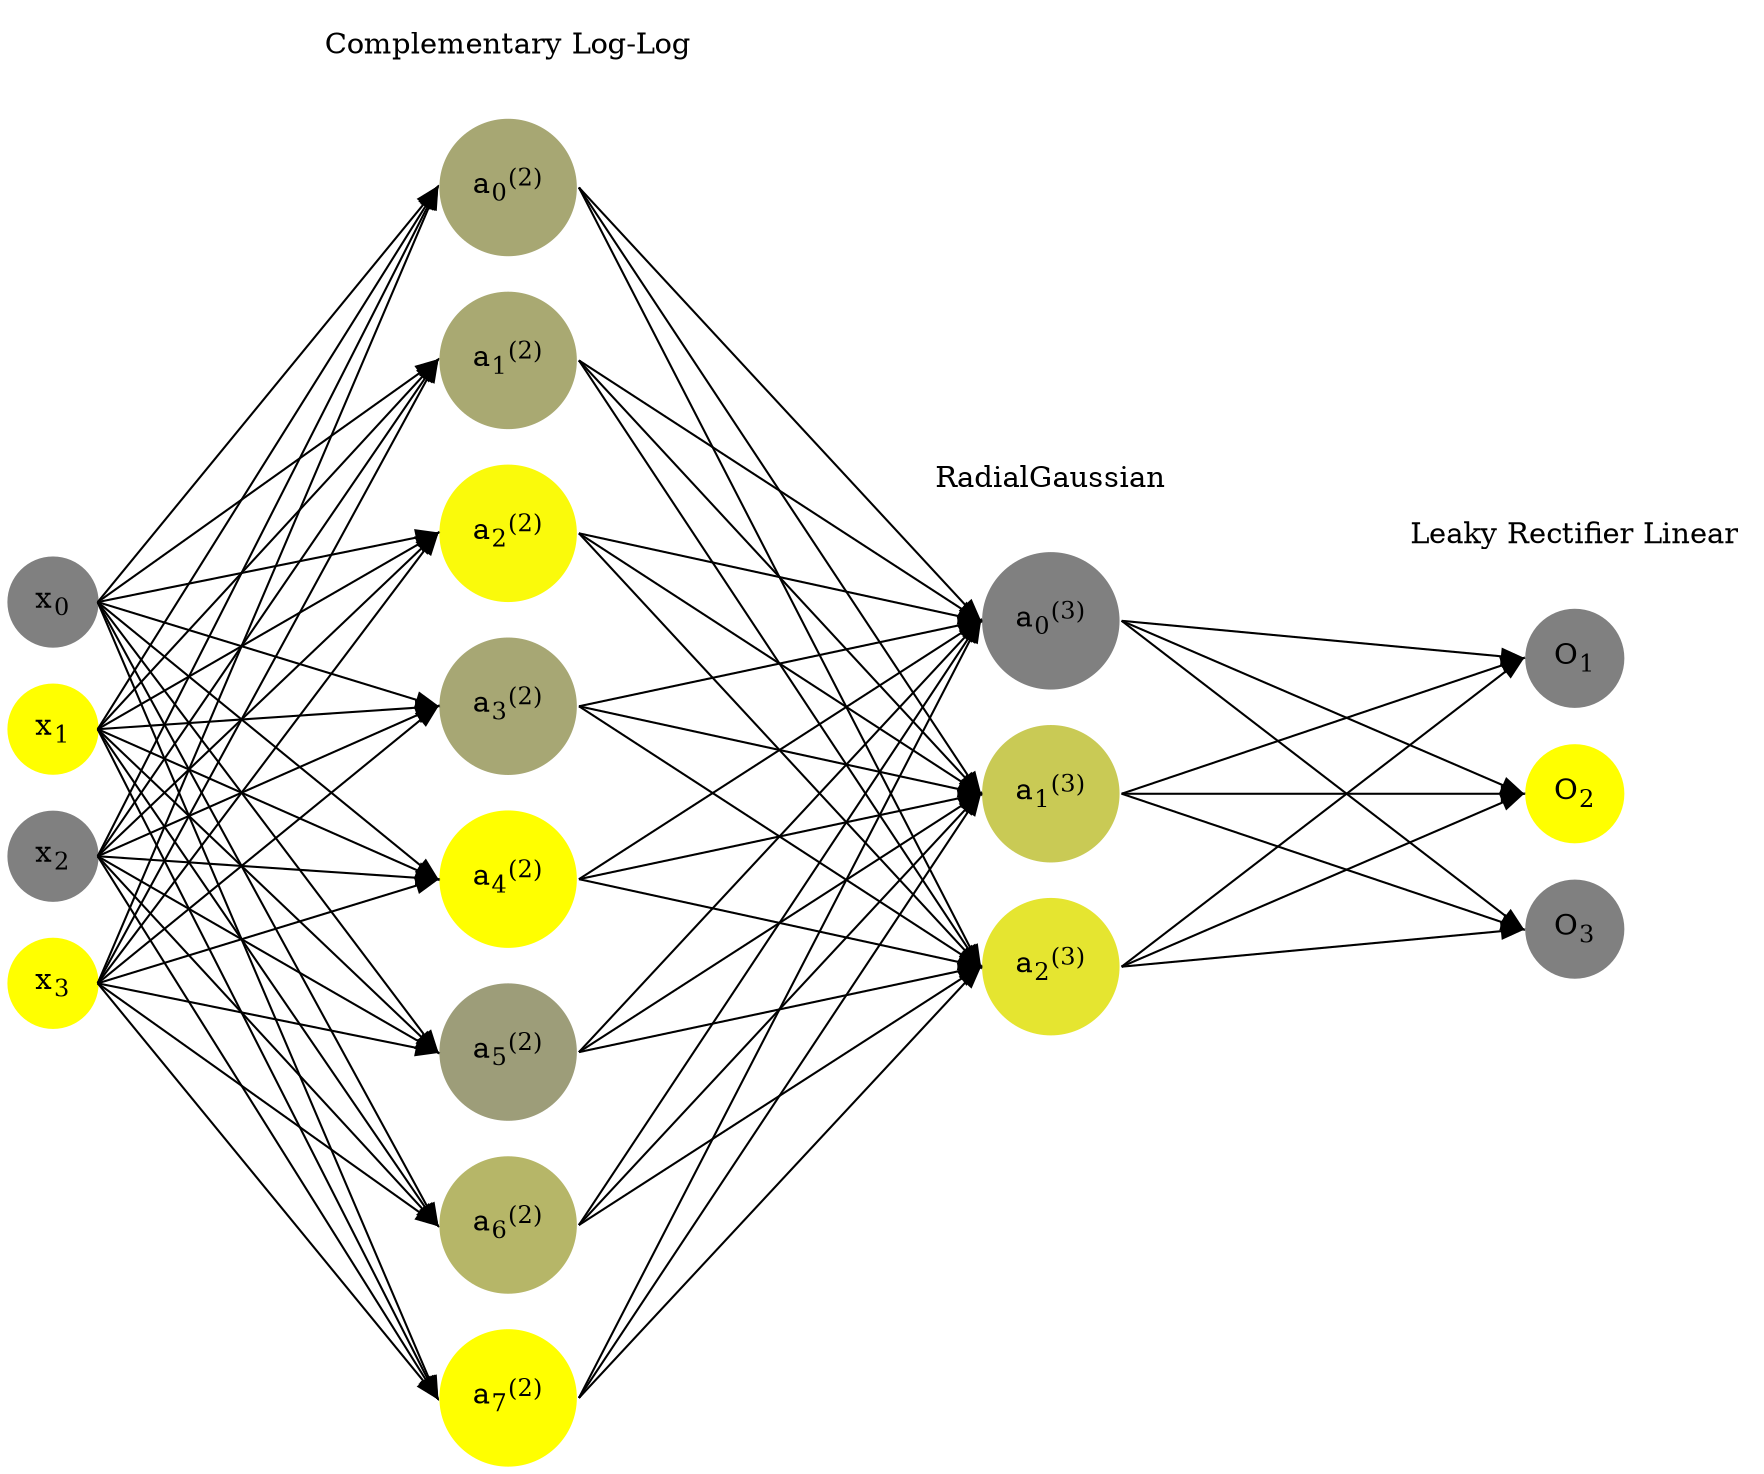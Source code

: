 digraph G {
	rankdir = LR;
	splines=false;
	edge[style=invis];
	ranksep= 1.4;
	{
	node [shape=circle, color="0.1667, 0.0, 0.5", style=filled, fillcolor="0.1667, 0.0, 0.5"];
	x0 [label=<x<sub>0</sub>>];
	}
	{
	node [shape=circle, color="0.1667, 1.0, 1.0", style=filled, fillcolor="0.1667, 1.0, 1.0"];
	x1 [label=<x<sub>1</sub>>];
	}
	{
	node [shape=circle, color="0.1667, 0.0, 0.5", style=filled, fillcolor="0.1667, 0.0, 0.5"];
	x2 [label=<x<sub>2</sub>>];
	}
	{
	node [shape=circle, color="0.1667, 1.0, 1.0", style=filled, fillcolor="0.1667, 1.0, 1.0"];
	x3 [label=<x<sub>3</sub>>];
	}
	{
	node [shape=circle, color="0.1667, 0.309159, 0.654579", style=filled, fillcolor="0.1667, 0.309159, 0.654579"];
	a02 [label=<a<sub>0</sub><sup>(2)</sup>>];
	}
	{
	node [shape=circle, color="0.1667, 0.322184, 0.661092", style=filled, fillcolor="0.1667, 0.322184, 0.661092"];
	a12 [label=<a<sub>1</sub><sup>(2)</sup>>];
	}
	{
	node [shape=circle, color="0.1667, 0.954837, 0.977418", style=filled, fillcolor="0.1667, 0.954837, 0.977418"];
	a22 [label=<a<sub>2</sub><sup>(2)</sup>>];
	}
	{
	node [shape=circle, color="0.1667, 0.305429, 0.652714", style=filled, fillcolor="0.1667, 0.305429, 0.652714"];
	a32 [label=<a<sub>3</sub><sup>(2)</sup>>];
	}
	{
	node [shape=circle, color="0.1667, 0.999497, 0.999748", style=filled, fillcolor="0.1667, 0.999497, 0.999748"];
	a42 [label=<a<sub>4</sub><sup>(2)</sup>>];
	}
	{
	node [shape=circle, color="0.1667, 0.228118, 0.614059", style=filled, fillcolor="0.1667, 0.228118, 0.614059"];
	a52 [label=<a<sub>5</sub><sup>(2)</sup>>];
	}
	{
	node [shape=circle, color="0.1667, 0.424361, 0.712181", style=filled, fillcolor="0.1667, 0.424361, 0.712181"];
	a62 [label=<a<sub>6</sub><sup>(2)</sup>>];
	}
	{
	node [shape=circle, color="0.1667, 1.000000, 1.000000", style=filled, fillcolor="0.1667, 1.000000, 1.000000"];
	a72 [label=<a<sub>7</sub><sup>(2)</sup>>];
	}
	{
	node [shape=circle, color="0.1667, 0.000105, 0.500053", style=filled, fillcolor="0.1667, 0.000105, 0.500053"];
	a03 [label=<a<sub>0</sub><sup>(3)</sup>>];
	}
	{
	node [shape=circle, color="0.1667, 0.578172, 0.789086", style=filled, fillcolor="0.1667, 0.578172, 0.789086"];
	a13 [label=<a<sub>1</sub><sup>(3)</sup>>];
	}
	{
	node [shape=circle, color="0.1667, 0.789923, 0.894962", style=filled, fillcolor="0.1667, 0.789923, 0.894962"];
	a23 [label=<a<sub>2</sub><sup>(3)</sup>>];
	}
	{
	node [shape=circle, color="0.1667, 0.0, 0.5", style=filled, fillcolor="0.1667, 0.0, 0.5"];
	O1 [label=<O<sub>1</sub>>];
	}
	{
	node [shape=circle, color="0.1667, 1.0, 1.0", style=filled, fillcolor="0.1667, 1.0, 1.0"];
	O2 [label=<O<sub>2</sub>>];
	}
	{
	node [shape=circle, color="0.1667, 0.0, 0.5", style=filled, fillcolor="0.1667, 0.0, 0.5"];
	O3 [label=<O<sub>3</sub>>];
	}
	{
	rank=same;
	x0->x1->x2->x3;
	}
	{
	rank=same;
	a02->a12->a22->a32->a42->a52->a62->a72;
	}
	{
	rank=same;
	a03->a13->a23;
	}
	{
	rank=same;
	O1->O2->O3;
	}
	l1 [shape=plaintext,label="Complementary Log-Log"];
	l1->a02;
	{rank=same; l1;a02};
	l2 [shape=plaintext,label="RadialGaussian"];
	l2->a03;
	{rank=same; l2;a03};
	l3 [shape=plaintext,label="Leaky Rectifier Linear"];
	l3->O1;
	{rank=same; l3;O1};
edge[style=solid, tailport=e, headport=w];
	{x0;x1;x2;x3} -> {a02;a12;a22;a32;a42;a52;a62;a72};
	{a02;a12;a22;a32;a42;a52;a62;a72} -> {a03;a13;a23};
	{a03;a13;a23} -> {O1,O2,O3};
}